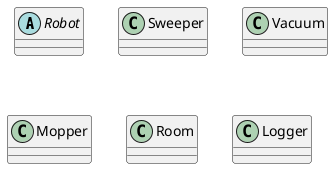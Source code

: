 @startuml
Abstract class Robot
class Sweeper
class Vacuum
class Mopper
class Room
class Logger


@enduml